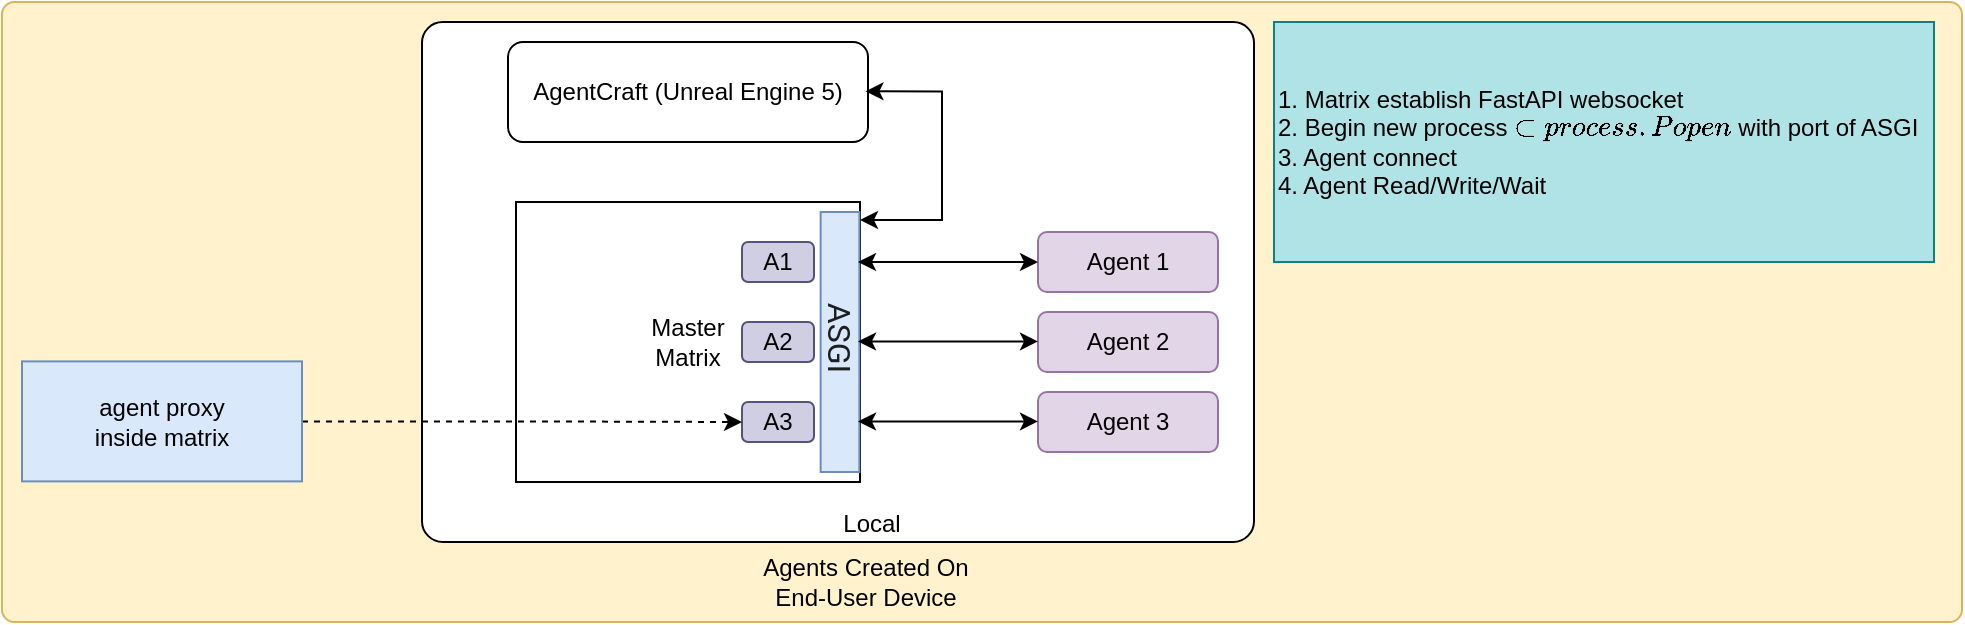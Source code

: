 <mxfile version="21.7.5" type="device">
  <diagram name="第 1 页" id="akJ0fcTaUh_Lfy5anjCc">
    <mxGraphModel dx="3756" dy="3937" grid="1" gridSize="10" guides="1" tooltips="1" connect="1" arrows="1" fold="1" page="1" pageScale="1" pageWidth="827" pageHeight="1169" math="0" shadow="0">
      <root>
        <mxCell id="0" />
        <mxCell id="1" parent="0" />
        <mxCell id="ygbAmATQAXXGK-9TUX-k-4" value="" style="rounded=1;whiteSpace=wrap;html=1;fillColor=#fff2cc;strokeColor=#d6b656;arcSize=2;" parent="1" vertex="1">
          <mxGeometry x="90" y="-10" width="980" height="310" as="geometry" />
        </mxCell>
        <mxCell id="pnQwtb9DpmezKh93gruR-9" value="" style="rounded=1;whiteSpace=wrap;html=1;arcSize=4;" parent="1" vertex="1">
          <mxGeometry x="300" width="416" height="260" as="geometry" />
        </mxCell>
        <mxCell id="pnQwtb9DpmezKh93gruR-4" value="Agent 1" style="rounded=1;whiteSpace=wrap;html=1;fillColor=#e1d5e7;strokeColor=#9673a6;" parent="1" vertex="1">
          <mxGeometry x="608" y="105" width="90" height="30" as="geometry" />
        </mxCell>
        <mxCell id="pnQwtb9DpmezKh93gruR-5" value="Agent 2" style="rounded=1;whiteSpace=wrap;html=1;fillColor=#e1d5e7;strokeColor=#9673a6;" parent="1" vertex="1">
          <mxGeometry x="608" y="145" width="90" height="30" as="geometry" />
        </mxCell>
        <mxCell id="pnQwtb9DpmezKh93gruR-6" value="Agent 3" style="rounded=1;whiteSpace=wrap;html=1;fillColor=#e1d5e7;strokeColor=#9673a6;" parent="1" vertex="1">
          <mxGeometry x="608" y="185" width="90" height="30" as="geometry" />
        </mxCell>
        <mxCell id="pnQwtb9DpmezKh93gruR-10" value="&lt;span style=&quot;color: rgb(0, 0, 0); font-family: Helvetica; font-size: 12px; font-style: normal; font-variant-ligatures: normal; font-variant-caps: normal; font-weight: 400; letter-spacing: normal; orphans: 2; text-indent: 0px; text-transform: none; widows: 2; word-spacing: 0px; -webkit-text-stroke-width: 0px; text-decoration-thickness: initial; text-decoration-style: initial; text-decoration-color: initial; float: none; display: inline !important;&quot;&gt;Local&lt;/span&gt;" style="text;whiteSpace=wrap;html=1;align=center;labelBackgroundColor=none;verticalAlign=middle;" parent="1" vertex="1">
          <mxGeometry x="470" y="241" width="110" height="20" as="geometry" />
        </mxCell>
        <mxCell id="pnQwtb9DpmezKh93gruR-11" value="Master&lt;br&gt;Matrix" style="rounded=1;whiteSpace=wrap;html=1;arcSize=0;" parent="1" vertex="1">
          <mxGeometry x="347" y="90" width="172" height="140" as="geometry" />
        </mxCell>
        <mxCell id="pnQwtb9DpmezKh93gruR-16" value="AgentCraft (Unreal Engine 5)" style="rounded=1;whiteSpace=wrap;html=1;" parent="1" vertex="1">
          <mxGeometry x="343" y="10" width="180" height="50" as="geometry" />
        </mxCell>
        <mxCell id="pnQwtb9DpmezKh93gruR-18" value="&lt;span style=&quot;color: rgba(0, 0, 0, 0.87); font-family: Roboto, -apple-system, BlinkMacSystemFont, Helvetica, Arial, sans-serif; font-size: 16px; font-style: normal; font-variant-ligatures: normal; font-variant-caps: normal; font-weight: 400; letter-spacing: normal; orphans: 2; text-indent: 0px; text-transform: none; widows: 2; word-spacing: 0px; -webkit-text-stroke-width: 0px; text-decoration-thickness: initial; text-decoration-style: initial; text-decoration-color: initial; float: none; display: inline !important;&quot;&gt;ASGI&lt;span&gt;&amp;nbsp;&lt;/span&gt;&lt;/span&gt;" style="text;whiteSpace=wrap;html=1;align=center;fillColor=#dae8fc;strokeColor=#6c8ebf;rotation=90;verticalAlign=middle;labelBackgroundColor=none;" parent="1" vertex="1">
          <mxGeometry x="444" y="150.32" width="130" height="19.37" as="geometry" />
        </mxCell>
        <mxCell id="pnQwtb9DpmezKh93gruR-12" value="" style="endArrow=classic;startArrow=classic;html=1;rounded=0;" parent="1" edge="1">
          <mxGeometry width="50" height="50" relative="1" as="geometry">
            <mxPoint x="608" y="120" as="sourcePoint" />
            <mxPoint x="518" y="120" as="targetPoint" />
          </mxGeometry>
        </mxCell>
        <mxCell id="pnQwtb9DpmezKh93gruR-13" value="" style="endArrow=classic;startArrow=classic;html=1;rounded=0;" parent="1" edge="1">
          <mxGeometry width="50" height="50" relative="1" as="geometry">
            <mxPoint x="608" y="159.71" as="sourcePoint" />
            <mxPoint x="518" y="159.71" as="targetPoint" />
          </mxGeometry>
        </mxCell>
        <mxCell id="pnQwtb9DpmezKh93gruR-14" value="" style="endArrow=classic;startArrow=classic;html=1;rounded=0;" parent="1" edge="1">
          <mxGeometry width="50" height="50" relative="1" as="geometry">
            <mxPoint x="608" y="199.71" as="sourcePoint" />
            <mxPoint x="518" y="199.71" as="targetPoint" />
          </mxGeometry>
        </mxCell>
        <mxCell id="pnQwtb9DpmezKh93gruR-46" value="1. Matrix establish FastAPI websocket&lt;br&gt;2. Begin new process `subprocess.Popen` with port of ASGI&lt;br&gt;3. Agent connect&lt;br&gt;4. Agent Read/Write/Wait" style="rounded=1;whiteSpace=wrap;html=1;labelBorderColor=none;strokeColor=#0e8088;fillColor=#b0e3e6;arcSize=0;align=left;" parent="1" vertex="1">
          <mxGeometry x="726" width="330" height="120" as="geometry" />
        </mxCell>
        <mxCell id="0hxbyFXT4rtWx_21wY-C-1" value="A1" style="rounded=1;whiteSpace=wrap;html=1;fillColor=#d0cee2;strokeColor=#56517e;" parent="1" vertex="1">
          <mxGeometry x="460" y="110" width="36" height="20" as="geometry" />
        </mxCell>
        <mxCell id="0hxbyFXT4rtWx_21wY-C-2" value="A2" style="rounded=1;whiteSpace=wrap;html=1;fillColor=#d0cee2;strokeColor=#56517e;" parent="1" vertex="1">
          <mxGeometry x="460" y="150" width="36" height="20" as="geometry" />
        </mxCell>
        <mxCell id="0hxbyFXT4rtWx_21wY-C-3" value="A3" style="rounded=1;whiteSpace=wrap;html=1;fillColor=#d0cee2;strokeColor=#56517e;" parent="1" vertex="1">
          <mxGeometry x="460" y="190" width="36" height="20" as="geometry" />
        </mxCell>
        <mxCell id="0hxbyFXT4rtWx_21wY-C-6" style="edgeStyle=orthogonalEdgeStyle;rounded=0;orthogonalLoop=1;jettySize=auto;html=1;exitX=1;exitY=0.5;exitDx=0;exitDy=0;entryX=0;entryY=0.5;entryDx=0;entryDy=0;dashed=1;" parent="1" source="0hxbyFXT4rtWx_21wY-C-4" target="0hxbyFXT4rtWx_21wY-C-3" edge="1">
          <mxGeometry relative="1" as="geometry" />
        </mxCell>
        <mxCell id="0hxbyFXT4rtWx_21wY-C-4" value="agent proxy&lt;br&gt;inside matrix" style="text;html=1;strokeColor=#6c8ebf;fillColor=#dae8fc;align=center;verticalAlign=middle;whiteSpace=wrap;rounded=0;" parent="1" vertex="1">
          <mxGeometry x="100" y="169.69" width="140" height="60" as="geometry" />
        </mxCell>
        <mxCell id="0hxbyFXT4rtWx_21wY-C-13" style="edgeStyle=orthogonalEdgeStyle;rounded=0;orthogonalLoop=1;jettySize=auto;html=1;exitX=0.993;exitY=0.613;exitDx=0;exitDy=0;entryX=0.041;entryY=0.021;entryDx=0;entryDy=0;entryPerimeter=0;startArrow=classic;startFill=1;exitPerimeter=0;" parent="1" edge="1">
          <mxGeometry relative="1" as="geometry">
            <mxPoint x="521.74" y="34.65" as="sourcePoint" />
            <mxPoint x="519" y="99" as="targetPoint" />
            <Array as="points">
              <mxPoint x="560" y="35" />
              <mxPoint x="560" y="99" />
            </Array>
          </mxGeometry>
        </mxCell>
        <mxCell id="0hxbyFXT4rtWx_21wY-C-15" value="Agents Created On&lt;br style=&quot;border-color: var(--border-color);&quot;&gt;End-User Device" style="text;whiteSpace=wrap;html=1;align=center;labelBackgroundColor=none;verticalAlign=middle;" parent="1" vertex="1">
          <mxGeometry x="454" y="260" width="136" height="40" as="geometry" />
        </mxCell>
      </root>
    </mxGraphModel>
  </diagram>
</mxfile>
